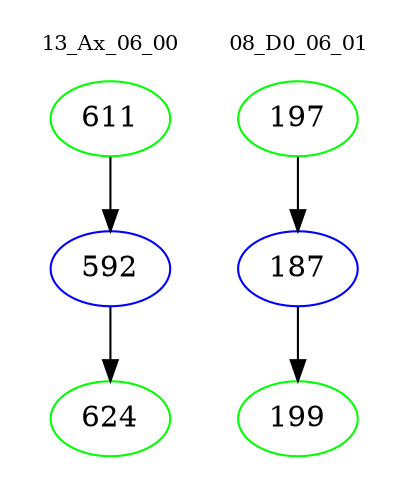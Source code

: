 digraph{
subgraph cluster_0 {
color = white
label = "13_Ax_06_00";
fontsize=10;
T0_611 [label="611", color="green"]
T0_611 -> T0_592 [color="black"]
T0_592 [label="592", color="blue"]
T0_592 -> T0_624 [color="black"]
T0_624 [label="624", color="green"]
}
subgraph cluster_1 {
color = white
label = "08_D0_06_01";
fontsize=10;
T1_197 [label="197", color="green"]
T1_197 -> T1_187 [color="black"]
T1_187 [label="187", color="blue"]
T1_187 -> T1_199 [color="black"]
T1_199 [label="199", color="green"]
}
}
